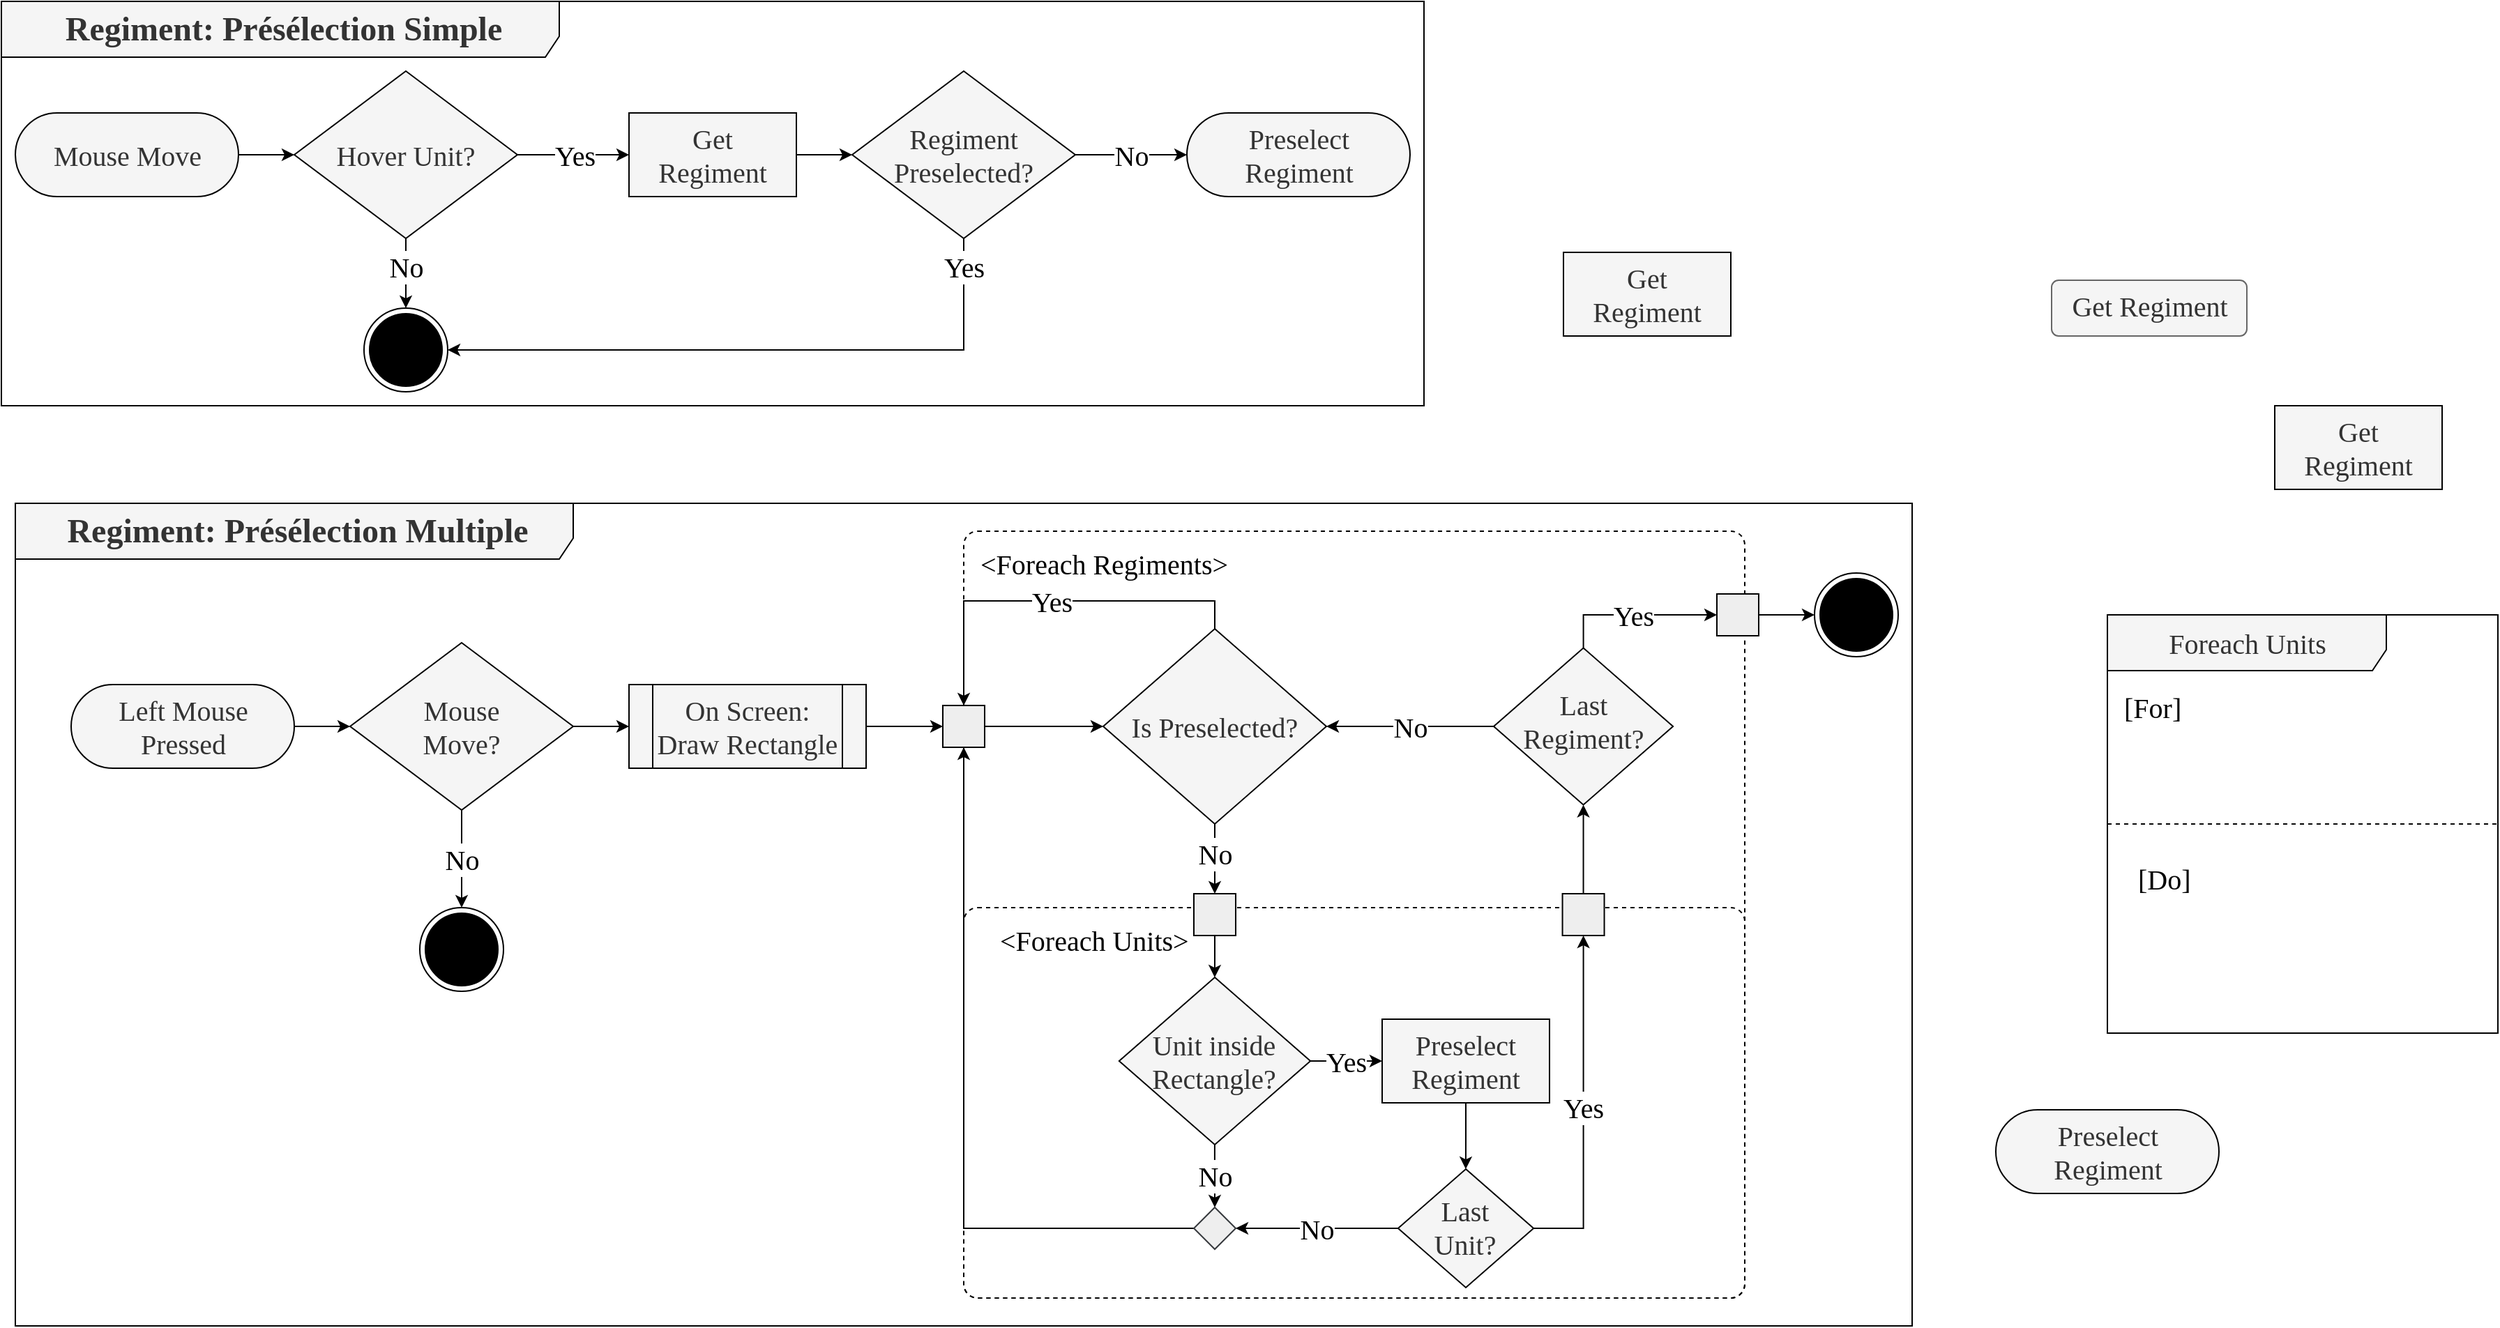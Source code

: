 <mxfile>
    <diagram id="x3e4RKLPkhsfTVBswjm0" name="Page-1">
        <mxGraphModel dx="2114" dy="1198" grid="1" gridSize="10" guides="1" tooltips="1" connect="1" arrows="1" fold="1" page="1" pageScale="1" pageWidth="1920" pageHeight="1200" math="0" shadow="0">
            <root>
                <mxCell id="0"/>
                <mxCell id="1" style="locked=1;" parent="0"/>
                <mxCell id="2" value="Frames" style="" parent="0"/>
                <mxCell id="3" value="Regiment: Présélection Simple" style="shape=umlFrame;whiteSpace=wrap;html=1;width=400;height=40;boundedLbl=1;verticalAlign=middle;align=center;spacingLeft=5;fontFamily=Times New Roman;fontSize=24;fontStyle=1;fillColor=#f5f5f5;fontColor=#333333;strokeColor=#000000;" parent="2" vertex="1">
                    <mxGeometry x="70" y="40" width="1020" height="290" as="geometry"/>
                </mxCell>
                <mxCell id="31" value="Regiment: Présélection Multiple" style="shape=umlFrame;whiteSpace=wrap;html=1;width=400;height=40;boundedLbl=1;verticalAlign=middle;align=center;spacingLeft=5;fontFamily=Times New Roman;fontSize=24;fontStyle=1;fillColor=#f5f5f5;fontColor=#333333;strokeColor=#000000;" vertex="1" parent="2">
                    <mxGeometry x="80" y="400" width="1360" height="590" as="geometry"/>
                </mxCell>
                <mxCell id="4" value="LigneDeVies" style="" parent="0"/>
                <mxCell id="10" value="" style="edgeStyle=none;html=1;fontFamily=Times New Roman;fontSize=24;" edge="1" parent="4" source="8" target="9">
                    <mxGeometry relative="1" as="geometry"/>
                </mxCell>
                <mxCell id="8" value="Mouse Move" style="html=1;dashed=0;whitespace=wrap;shape=mxgraph.dfd.start;strokeColor=#000000;fillColor=#f5f5f5;fontColor=#333333;fontSize=20;fontFamily=Times New Roman;" vertex="1" parent="4">
                    <mxGeometry x="80" y="120" width="160" height="60" as="geometry"/>
                </mxCell>
                <mxCell id="13" value="" style="edgeStyle=none;html=1;fontFamily=Times New Roman;fontSize=20;" edge="1" parent="4" source="9" target="12">
                    <mxGeometry relative="1" as="geometry"/>
                </mxCell>
                <mxCell id="22" value="Yes" style="edgeLabel;html=1;align=center;verticalAlign=middle;resizable=0;points=[];fontSize=20;fontFamily=Times New Roman;" vertex="1" connectable="0" parent="13">
                    <mxGeometry x="-0.44" y="2" relative="1" as="geometry">
                        <mxPoint x="18" y="2" as="offset"/>
                    </mxGeometry>
                </mxCell>
                <mxCell id="19" value="No" style="edgeStyle=orthogonalEdgeStyle;html=1;fontFamily=Times New Roman;fontSize=20;rounded=0;" edge="1" parent="4" source="9" target="23">
                    <mxGeometry x="-0.2" relative="1" as="geometry">
                        <mxPoint x="360" y="270" as="targetPoint"/>
                        <Array as="points">
                            <mxPoint x="360" y="290"/>
                        </Array>
                        <mxPoint as="offset"/>
                    </mxGeometry>
                </mxCell>
                <mxCell id="9" value="Hover Unit?" style="rhombus;whiteSpace=wrap;html=1;fontSize=20;fontFamily=Times New Roman;fillColor=#f5f5f5;strokeColor=#000000;fontColor=#333333;dashed=0;" vertex="1" parent="4">
                    <mxGeometry x="280" y="90" width="160" height="120" as="geometry"/>
                </mxCell>
                <mxCell id="15" value="" style="edgeStyle=none;html=1;fontFamily=Times New Roman;fontSize=20;" edge="1" parent="4" source="12" target="16">
                    <mxGeometry relative="1" as="geometry">
                        <mxPoint x="380" y="410" as="targetPoint"/>
                    </mxGeometry>
                </mxCell>
                <mxCell id="12" value="Get &lt;br&gt;Regiment" style="whiteSpace=wrap;html=1;fontSize=20;fontFamily=Times New Roman;fillColor=#f5f5f5;strokeColor=#000000;fontColor=#333333;dashed=0;" vertex="1" parent="4">
                    <mxGeometry x="520" y="120" width="120" height="60" as="geometry"/>
                </mxCell>
                <mxCell id="20" style="edgeStyle=orthogonalEdgeStyle;html=1;fontFamily=Times New Roman;fontSize=20;rounded=0;" edge="1" parent="4" source="16" target="23">
                    <mxGeometry relative="1" as="geometry">
                        <mxPoint x="440" y="300" as="targetPoint"/>
                        <Array as="points">
                            <mxPoint x="760" y="290"/>
                        </Array>
                    </mxGeometry>
                </mxCell>
                <mxCell id="21" value="Yes" style="edgeLabel;html=1;align=center;verticalAlign=middle;resizable=0;points=[];fontSize=20;fontFamily=Times New Roman;" vertex="1" connectable="0" parent="20">
                    <mxGeometry x="-0.579" y="1" relative="1" as="geometry">
                        <mxPoint x="14" y="-61" as="offset"/>
                    </mxGeometry>
                </mxCell>
                <mxCell id="25" value="No" style="edgeStyle=orthogonalEdgeStyle;rounded=0;html=1;fontFamily=Times New Roman;fontSize=20;" edge="1" parent="4" source="16" target="30">
                    <mxGeometry relative="1" as="geometry">
                        <mxPoint x="920" y="150" as="targetPoint"/>
                        <mxPoint as="offset"/>
                    </mxGeometry>
                </mxCell>
                <mxCell id="16" value="Regiment&lt;br&gt;Preselected?" style="rhombus;whiteSpace=wrap;html=1;fontSize=20;fontFamily=Times New Roman;fillColor=#f5f5f5;strokeColor=#000000;fontColor=#333333;dashed=0;verticalAlign=middle;spacing=0;" vertex="1" parent="4">
                    <mxGeometry x="680" y="90" width="160" height="120" as="geometry"/>
                </mxCell>
                <mxCell id="23" value="" style="ellipse;html=1;shape=endState;fillColor=#000000;strokeColor=#000000;fontFamily=Times New Roman;fontSize=20;" vertex="1" parent="4">
                    <mxGeometry x="330" y="260" width="60" height="60" as="geometry"/>
                </mxCell>
                <mxCell id="30" value="&lt;span&gt;Preselect &lt;br&gt;Regiment&lt;/span&gt;" style="html=1;dashed=0;whitespace=wrap;shape=mxgraph.dfd.start;strokeColor=#000000;fillColor=#f5f5f5;fontColor=#333333;fontSize=20;fontFamily=Times New Roman;" vertex="1" parent="4">
                    <mxGeometry x="920" y="120" width="160" height="60" as="geometry"/>
                </mxCell>
                <mxCell id="34" value="" style="edgeStyle=orthogonalEdgeStyle;rounded=0;html=1;fontFamily=Times New Roman;fontSize=20;" edge="1" parent="4" source="32" target="33">
                    <mxGeometry relative="1" as="geometry"/>
                </mxCell>
                <mxCell id="32" value="Left Mouse&lt;br&gt;Pressed" style="html=1;dashed=0;whitespace=wrap;shape=mxgraph.dfd.start;strokeColor=#000000;fillColor=#f5f5f5;fontColor=#333333;fontSize=20;fontFamily=Times New Roman;" vertex="1" parent="4">
                    <mxGeometry x="120" y="530" width="160" height="60" as="geometry"/>
                </mxCell>
                <mxCell id="36" value="No" style="edgeStyle=orthogonalEdgeStyle;rounded=0;html=1;fontFamily=Times New Roman;fontSize=20;" edge="1" parent="4" source="33" target="35">
                    <mxGeometry relative="1" as="geometry"/>
                </mxCell>
                <mxCell id="38" value="" style="edgeStyle=orthogonalEdgeStyle;rounded=0;html=1;fontFamily=Times New Roman;fontSize=20;" edge="1" parent="4" source="33" target="37">
                    <mxGeometry relative="1" as="geometry"/>
                </mxCell>
                <mxCell id="33" value="Mouse&lt;br&gt;Move?" style="rhombus;whiteSpace=wrap;html=1;fontSize=20;fontFamily=Times New Roman;fillColor=#f5f5f5;strokeColor=#000000;fontColor=#333333;dashed=0;" vertex="1" parent="4">
                    <mxGeometry x="320" y="500" width="160" height="120" as="geometry"/>
                </mxCell>
                <mxCell id="35" value="" style="ellipse;html=1;shape=endState;fillColor=#000000;strokeColor=#000000;fontFamily=Times New Roman;fontSize=20;" vertex="1" parent="4">
                    <mxGeometry x="370" y="690" width="60" height="60" as="geometry"/>
                </mxCell>
                <mxCell id="63" style="edgeStyle=orthogonalEdgeStyle;rounded=0;html=1;fontFamily=Times New Roman;fontSize=20;" edge="1" parent="4" source="37" target="61">
                    <mxGeometry relative="1" as="geometry"/>
                </mxCell>
                <mxCell id="37" value="On Screen:&lt;br&gt;Draw Rectangle" style="shape=process;whiteSpace=wrap;html=1;backgroundOutline=1;fontFamily=Times New Roman;fontSize=20;strokeColor=#000000;fillColor=#f5f5f5;fontColor=#333333;" vertex="1" parent="4">
                    <mxGeometry x="520" y="530" width="170" height="60" as="geometry"/>
                </mxCell>
                <mxCell id="41" value="&amp;lt;Foreach Regiments&amp;gt;" style="dashed=1;rounded=1;absoluteArcSize=1;arcSize=20;html=1;verticalAlign=top;align=left;spacingTop=5;spacingLeft=10;fontFamily=Times New Roman;fontSize=20;fillColor=none;" vertex="1" parent="4">
                    <mxGeometry x="760" y="420" width="560" height="550" as="geometry"/>
                </mxCell>
                <mxCell id="45" value="Foreach Units" style="shape=umlFrame;tabWidth=110;tabHeight=30;tabPosition=left;html=1;boundedLbl=1;labelInHeader=1;width=200;height=40;fontFamily=Times New Roman;fontSize=20;strokeColor=#000000;fillColor=#f5f5f5;fontColor=#333333;" vertex="1" parent="4">
                    <mxGeometry x="1580" y="480" width="280" height="300" as="geometry"/>
                </mxCell>
                <mxCell id="46" value="[For]" style="text;fontFamily=Times New Roman;fontSize=20;strokeColor=none;verticalAlign=middle;" vertex="1" parent="45">
                    <mxGeometry width="100" height="30" relative="1" as="geometry">
                        <mxPoint x="10" y="50" as="offset"/>
                    </mxGeometry>
                </mxCell>
                <mxCell id="47" value="[Do]" style="line;strokeWidth=1;dashed=1;labelPosition=center;verticalLabelPosition=bottom;align=left;verticalAlign=top;spacingLeft=20;spacingTop=15;fontFamily=Times New Roman;fontSize=20;" vertex="1" parent="45">
                    <mxGeometry y="144.003" width="280" height="12" as="geometry"/>
                </mxCell>
                <mxCell id="55" value="Get Regiment" style="html=1;align=center;verticalAlign=top;rounded=1;absoluteArcSize=1;arcSize=10;dashed=0;fontFamily=Times New Roman;fontSize=20;strokeColor=#666666;fillColor=#f5f5f5;fontColor=#333333;" vertex="1" parent="4">
                    <mxGeometry x="1540" y="240" width="140" height="40" as="geometry"/>
                </mxCell>
                <mxCell id="56" value="Get &lt;br&gt;Regiment" style="whiteSpace=wrap;html=1;fontSize=20;fontFamily=Times New Roman;fillColor=#f5f5f5;strokeColor=#000000;fontColor=#333333;dashed=0;" vertex="1" parent="4">
                    <mxGeometry x="1700" y="330" width="120" height="60" as="geometry"/>
                </mxCell>
                <mxCell id="58" value="Get &lt;br&gt;Regiment" style="whiteSpace=wrap;html=1;fontSize=20;fontFamily=Times New Roman;fillColor=#f5f5f5;strokeColor=#000000;fontColor=#333333;dashed=0;" vertex="1" parent="4">
                    <mxGeometry x="1190" y="220" width="120" height="60" as="geometry"/>
                </mxCell>
                <mxCell id="66" value="Yes" style="edgeStyle=orthogonalEdgeStyle;rounded=0;html=1;fontFamily=Times New Roman;fontSize=20;" edge="1" parent="4" source="59" target="61">
                    <mxGeometry relative="1" as="geometry">
                        <mxPoint x="950" y="790" as="targetPoint"/>
                        <Array as="points">
                            <mxPoint x="940" y="470"/>
                            <mxPoint x="760" y="470"/>
                        </Array>
                    </mxGeometry>
                </mxCell>
                <mxCell id="69" value="No" style="edgeStyle=orthogonalEdgeStyle;rounded=0;html=1;fontFamily=Times New Roman;fontSize=20;" edge="1" parent="4" source="59" target="68">
                    <mxGeometry x="-0.163" relative="1" as="geometry">
                        <mxPoint as="offset"/>
                    </mxGeometry>
                </mxCell>
                <mxCell id="59" value="Is Preselected?" style="rhombus;whiteSpace=wrap;html=1;fontSize=20;fontFamily=Times New Roman;fillColor=#f5f5f5;strokeColor=#000000;fontColor=#333333;dashed=0;" vertex="1" parent="4">
                    <mxGeometry x="860" y="490" width="160" height="140" as="geometry"/>
                </mxCell>
                <mxCell id="60" value="&amp;lt;Foreach Units&amp;gt;" style="dashed=1;rounded=1;absoluteArcSize=1;arcSize=20;html=1;verticalAlign=top;align=left;spacingTop=5;spacingLeft=24;fontFamily=Times New Roman;fontSize=20;fillColor=none;" vertex="1" parent="4">
                    <mxGeometry x="760" y="690" width="560" height="280" as="geometry"/>
                </mxCell>
                <mxCell id="64" style="edgeStyle=orthogonalEdgeStyle;rounded=0;html=1;fontFamily=Times New Roman;fontSize=20;" edge="1" parent="4" source="61" target="59">
                    <mxGeometry relative="1" as="geometry"/>
                </mxCell>
                <mxCell id="61" value="" style="fontStyle=0;labelPosition=right;verticalLabelPosition=middle;align=left;verticalAlign=middle;spacingLeft=2;fontFamily=Times New Roman;fontSize=20;strokeColor=#000000;fillColor=#eeeeee;" vertex="1" parent="4">
                    <mxGeometry x="745" y="545" width="30" height="30" as="geometry"/>
                </mxCell>
                <mxCell id="91" value="" style="edgeStyle=orthogonalEdgeStyle;rounded=0;html=1;fontFamily=Times New Roman;fontSize=20;" edge="1" parent="4" source="68" target="70">
                    <mxGeometry relative="1" as="geometry"/>
                </mxCell>
                <mxCell id="68" value="" style="fontStyle=0;labelPosition=right;verticalLabelPosition=middle;align=left;verticalAlign=middle;spacingLeft=2;fontFamily=Times New Roman;fontSize=20;strokeColor=#000000;fillColor=#eeeeee;" vertex="1" parent="4">
                    <mxGeometry x="925" y="680" width="30" height="30" as="geometry"/>
                </mxCell>
                <mxCell id="95" value="Yes" style="edgeStyle=orthogonalEdgeStyle;rounded=0;html=1;fontFamily=Times New Roman;fontSize=20;" edge="1" parent="4" source="70" target="85">
                    <mxGeometry relative="1" as="geometry"/>
                </mxCell>
                <mxCell id="103" value="No" style="edgeStyle=orthogonalEdgeStyle;rounded=0;html=1;fontFamily=Times New Roman;fontSize=20;" edge="1" parent="4" source="70" target="79">
                    <mxGeometry relative="1" as="geometry"/>
                </mxCell>
                <mxCell id="70" value="Unit inside&lt;br&gt;Rectangle?" style="rhombus;whiteSpace=wrap;html=1;fontSize=20;fontFamily=Times New Roman;fillColor=#f5f5f5;strokeColor=#000000;fontColor=#333333;dashed=0;" vertex="1" parent="4">
                    <mxGeometry x="871.43" y="740" width="137.14" height="120" as="geometry"/>
                </mxCell>
                <mxCell id="108" style="edgeStyle=orthogonalEdgeStyle;rounded=0;html=1;fontFamily=Times New Roman;fontSize=20;" edge="1" parent="4" source="74" target="107">
                    <mxGeometry relative="1" as="geometry"/>
                </mxCell>
                <mxCell id="74" value="" style="fontStyle=0;labelPosition=right;verticalLabelPosition=middle;align=left;verticalAlign=middle;spacingLeft=2;fontFamily=Times New Roman;fontSize=20;strokeColor=#000000;fillColor=#eeeeee;" vertex="1" parent="4">
                    <mxGeometry x="1189.28" y="680" width="30" height="30" as="geometry"/>
                </mxCell>
                <mxCell id="76" value="&lt;span&gt;Preselect &lt;br&gt;Regiment&lt;/span&gt;" style="html=1;dashed=0;whitespace=wrap;shape=mxgraph.dfd.start;strokeColor=#000000;fillColor=#f5f5f5;fontColor=#333333;fontSize=20;fontFamily=Times New Roman;" vertex="1" parent="4">
                    <mxGeometry x="1500" y="835" width="160" height="60" as="geometry"/>
                </mxCell>
                <mxCell id="104" style="edgeStyle=orthogonalEdgeStyle;rounded=0;html=1;fontFamily=Times New Roman;fontSize=20;" edge="1" parent="4" source="79" target="61">
                    <mxGeometry relative="1" as="geometry"/>
                </mxCell>
                <mxCell id="79" value="" style="rhombus;fontFamily=Times New Roman;fontSize=20;strokeColor=#36393d;fillColor=#eeeeee;" vertex="1" parent="4">
                    <mxGeometry x="925" y="905" width="30" height="30" as="geometry"/>
                </mxCell>
                <mxCell id="100" value="" style="edgeStyle=orthogonalEdgeStyle;rounded=0;html=1;fontFamily=Times New Roman;fontSize=20;" edge="1" parent="4" source="85" target="86">
                    <mxGeometry relative="1" as="geometry"/>
                </mxCell>
                <mxCell id="85" value="Preselect&lt;br&gt;Regiment" style="whiteSpace=wrap;html=1;fontSize=20;fontFamily=Times New Roman;fillColor=#f5f5f5;strokeColor=#000000;fontColor=#333333;dashed=0;" vertex="1" parent="4">
                    <mxGeometry x="1060" y="770" width="120" height="60" as="geometry"/>
                </mxCell>
                <mxCell id="101" value="Yes" style="edgeStyle=orthogonalEdgeStyle;rounded=0;html=1;fontFamily=Times New Roman;fontSize=20;" edge="1" parent="4" source="86" target="74">
                    <mxGeometry relative="1" as="geometry"/>
                </mxCell>
                <mxCell id="102" value="No" style="edgeStyle=orthogonalEdgeStyle;rounded=0;html=1;fontFamily=Times New Roman;fontSize=20;" edge="1" parent="4" source="86" target="79">
                    <mxGeometry relative="1" as="geometry"/>
                </mxCell>
                <mxCell id="86" value="Last&lt;br&gt;Unit?" style="rhombus;whiteSpace=wrap;html=1;fontSize=20;fontFamily=Times New Roman;fillColor=#f5f5f5;strokeColor=#000000;fontColor=#333333;dashed=0;spacingBottom=2;" vertex="1" parent="4">
                    <mxGeometry x="1071.43" y="877.5" width="97.14" height="85" as="geometry"/>
                </mxCell>
                <mxCell id="105" value="" style="ellipse;html=1;shape=endState;fillColor=#000000;strokeColor=#000000;fontFamily=Times New Roman;fontSize=20;" vertex="1" parent="4">
                    <mxGeometry x="1370" y="450" width="60" height="60" as="geometry"/>
                </mxCell>
                <mxCell id="109" value="No" style="edgeStyle=orthogonalEdgeStyle;rounded=0;html=1;fontFamily=Times New Roman;fontSize=20;" edge="1" parent="4" source="107" target="59">
                    <mxGeometry relative="1" as="geometry"/>
                </mxCell>
                <mxCell id="111" value="Yes" style="edgeStyle=orthogonalEdgeStyle;rounded=0;html=1;fontFamily=Times New Roman;fontSize=20;" edge="1" parent="4" source="107" target="110">
                    <mxGeometry relative="1" as="geometry">
                        <Array as="points">
                            <mxPoint x="1204" y="480"/>
                        </Array>
                    </mxGeometry>
                </mxCell>
                <mxCell id="107" value="Last&lt;br&gt;Regiment?" style="rhombus;whiteSpace=wrap;html=1;fontSize=20;fontFamily=Times New Roman;fillColor=#f5f5f5;strokeColor=#000000;fontColor=#333333;dashed=0;spacingBottom=9;" vertex="1" parent="4">
                    <mxGeometry x="1139.99" y="503.75" width="128.57" height="112.5" as="geometry"/>
                </mxCell>
                <mxCell id="112" value="" style="edgeStyle=orthogonalEdgeStyle;rounded=0;html=1;fontFamily=Times New Roman;fontSize=20;" edge="1" parent="4" source="110" target="105">
                    <mxGeometry relative="1" as="geometry"/>
                </mxCell>
                <mxCell id="110" value="" style="fontStyle=0;labelPosition=right;verticalLabelPosition=middle;align=left;verticalAlign=middle;spacingLeft=2;fontFamily=Times New Roman;fontSize=20;strokeColor=#000000;fillColor=#eeeeee;" vertex="1" parent="4">
                    <mxGeometry x="1300" y="465" width="30" height="30" as="geometry"/>
                </mxCell>
            </root>
        </mxGraphModel>
    </diagram>
</mxfile>